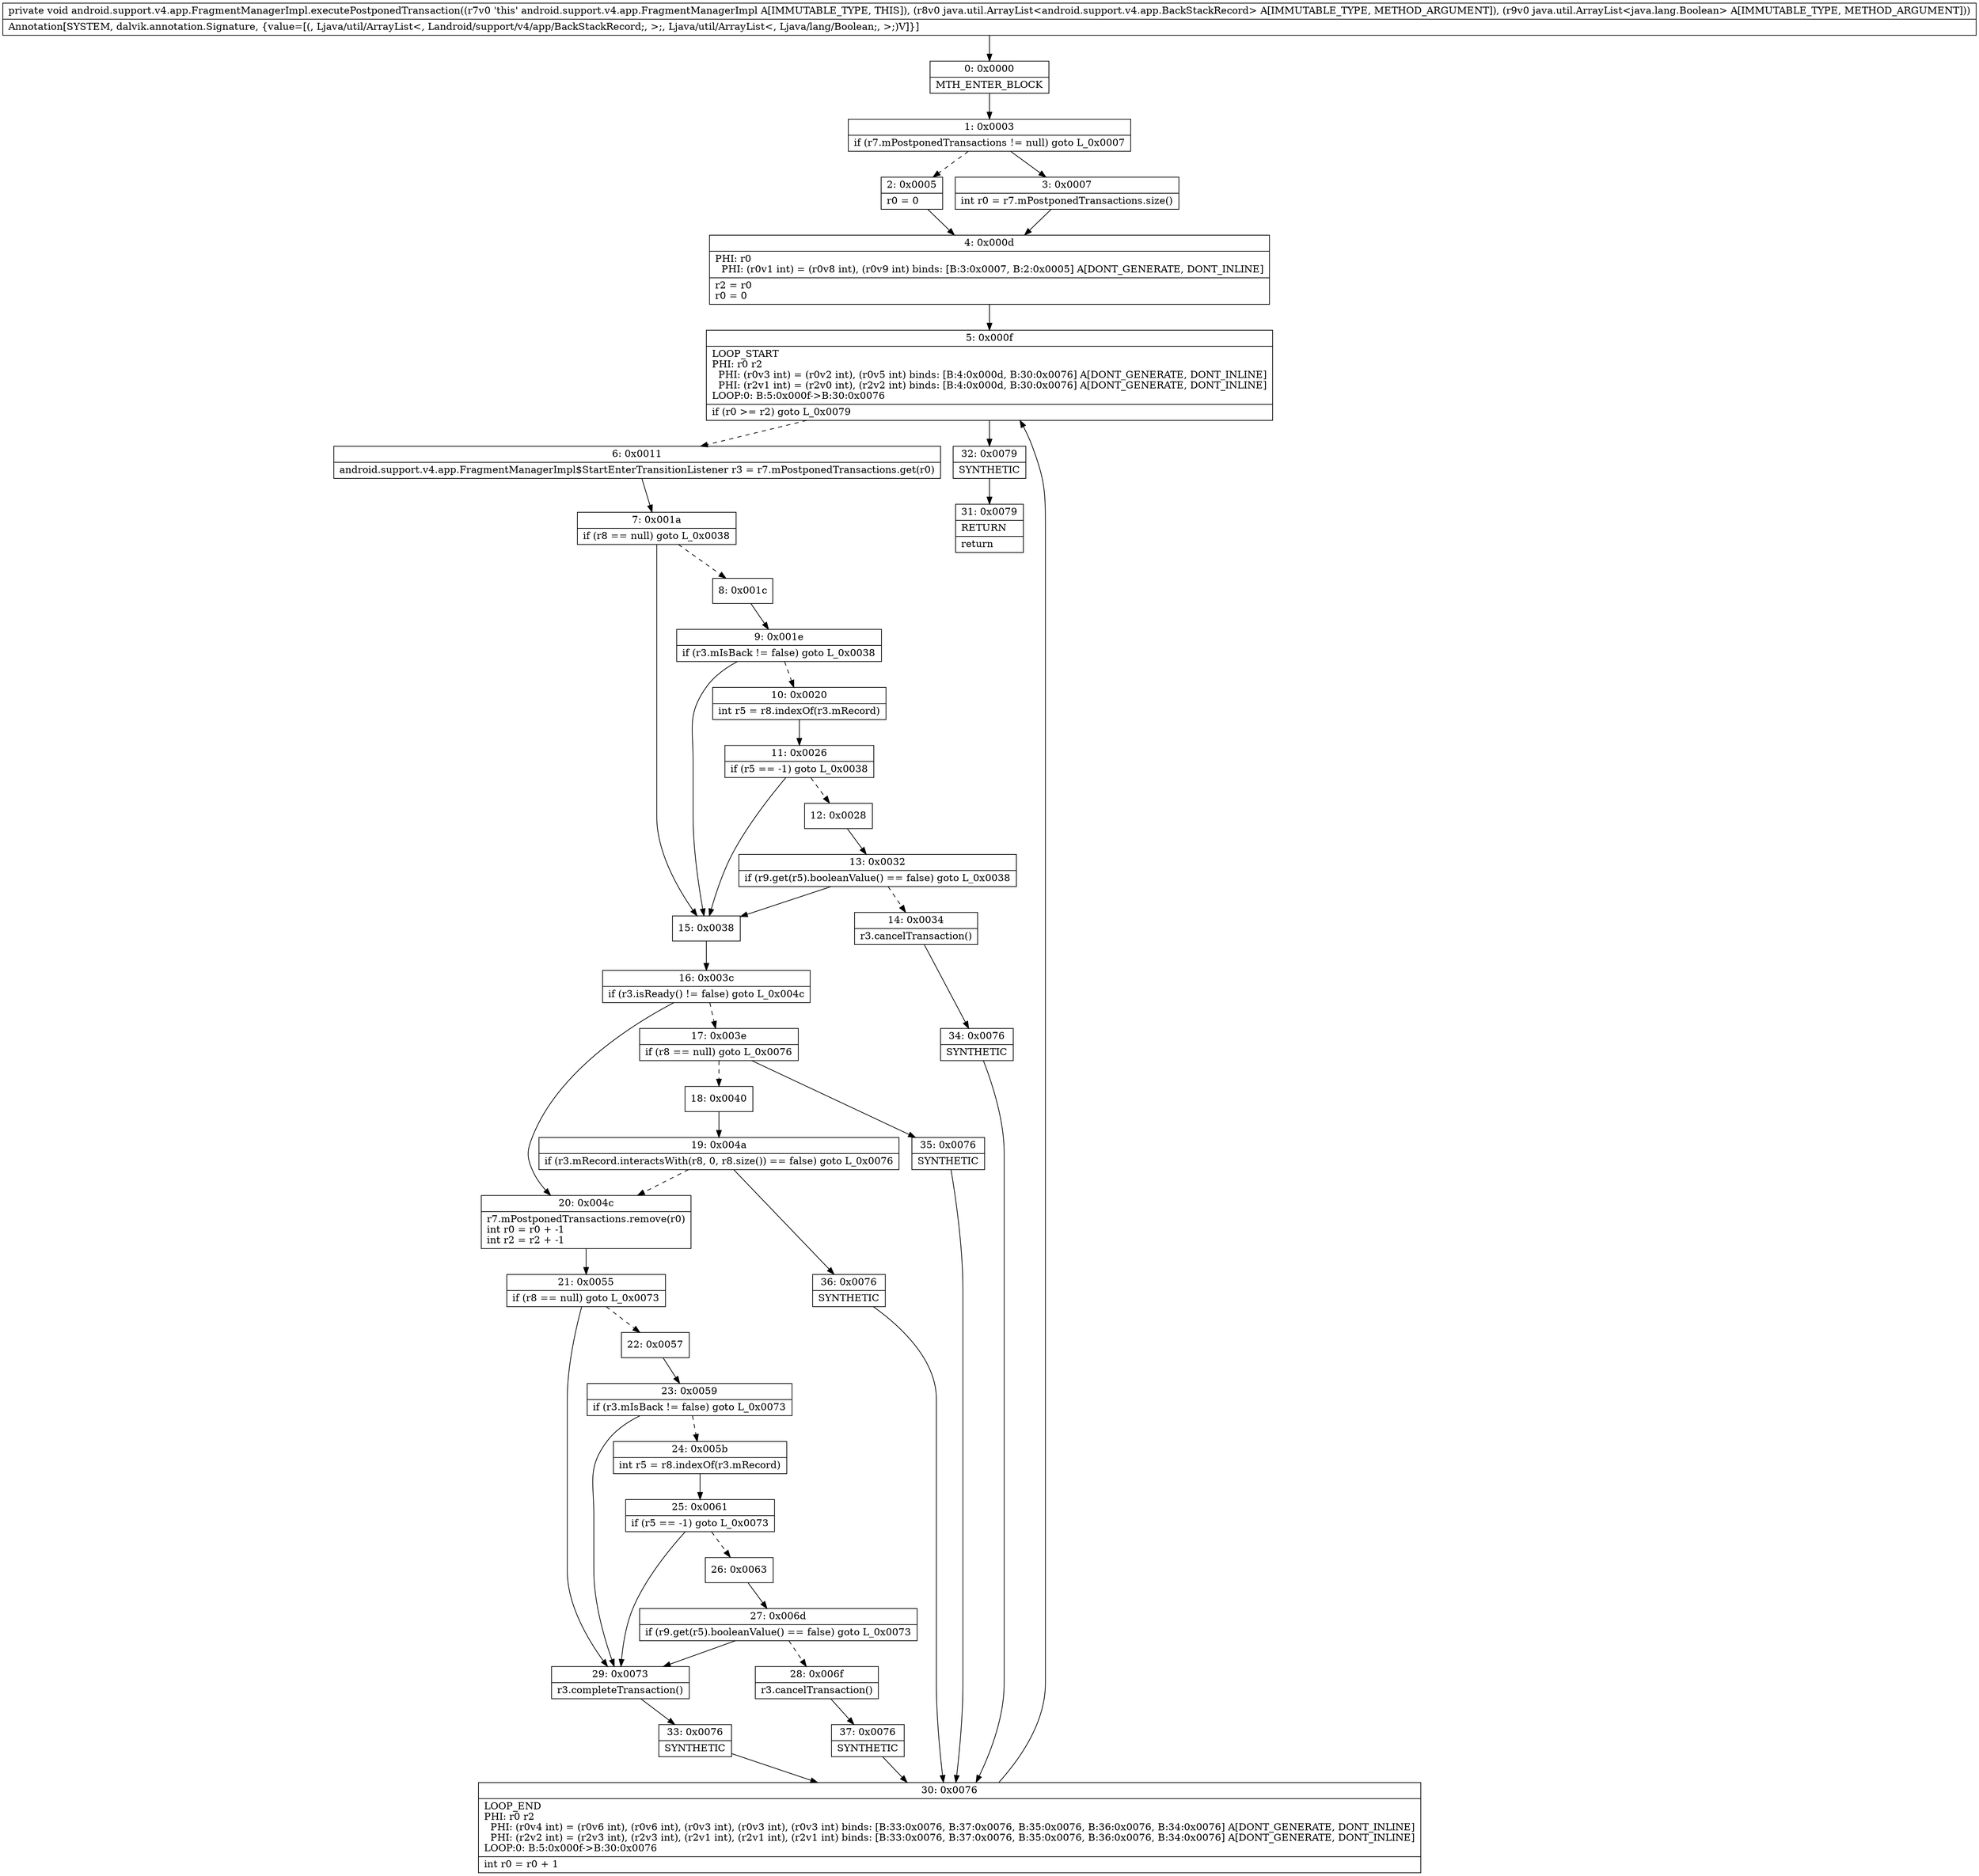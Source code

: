 digraph "CFG forandroid.support.v4.app.FragmentManagerImpl.executePostponedTransaction(Ljava\/util\/ArrayList;Ljava\/util\/ArrayList;)V" {
Node_0 [shape=record,label="{0\:\ 0x0000|MTH_ENTER_BLOCK\l}"];
Node_1 [shape=record,label="{1\:\ 0x0003|if (r7.mPostponedTransactions != null) goto L_0x0007\l}"];
Node_2 [shape=record,label="{2\:\ 0x0005|r0 = 0\l}"];
Node_3 [shape=record,label="{3\:\ 0x0007|int r0 = r7.mPostponedTransactions.size()\l}"];
Node_4 [shape=record,label="{4\:\ 0x000d|PHI: r0 \l  PHI: (r0v1 int) = (r0v8 int), (r0v9 int) binds: [B:3:0x0007, B:2:0x0005] A[DONT_GENERATE, DONT_INLINE]\l|r2 = r0\lr0 = 0\l}"];
Node_5 [shape=record,label="{5\:\ 0x000f|LOOP_START\lPHI: r0 r2 \l  PHI: (r0v3 int) = (r0v2 int), (r0v5 int) binds: [B:4:0x000d, B:30:0x0076] A[DONT_GENERATE, DONT_INLINE]\l  PHI: (r2v1 int) = (r2v0 int), (r2v2 int) binds: [B:4:0x000d, B:30:0x0076] A[DONT_GENERATE, DONT_INLINE]\lLOOP:0: B:5:0x000f\-\>B:30:0x0076\l|if (r0 \>= r2) goto L_0x0079\l}"];
Node_6 [shape=record,label="{6\:\ 0x0011|android.support.v4.app.FragmentManagerImpl$StartEnterTransitionListener r3 = r7.mPostponedTransactions.get(r0)\l}"];
Node_7 [shape=record,label="{7\:\ 0x001a|if (r8 == null) goto L_0x0038\l}"];
Node_8 [shape=record,label="{8\:\ 0x001c}"];
Node_9 [shape=record,label="{9\:\ 0x001e|if (r3.mIsBack != false) goto L_0x0038\l}"];
Node_10 [shape=record,label="{10\:\ 0x0020|int r5 = r8.indexOf(r3.mRecord)\l}"];
Node_11 [shape=record,label="{11\:\ 0x0026|if (r5 == \-1) goto L_0x0038\l}"];
Node_12 [shape=record,label="{12\:\ 0x0028}"];
Node_13 [shape=record,label="{13\:\ 0x0032|if (r9.get(r5).booleanValue() == false) goto L_0x0038\l}"];
Node_14 [shape=record,label="{14\:\ 0x0034|r3.cancelTransaction()\l}"];
Node_15 [shape=record,label="{15\:\ 0x0038}"];
Node_16 [shape=record,label="{16\:\ 0x003c|if (r3.isReady() != false) goto L_0x004c\l}"];
Node_17 [shape=record,label="{17\:\ 0x003e|if (r8 == null) goto L_0x0076\l}"];
Node_18 [shape=record,label="{18\:\ 0x0040}"];
Node_19 [shape=record,label="{19\:\ 0x004a|if (r3.mRecord.interactsWith(r8, 0, r8.size()) == false) goto L_0x0076\l}"];
Node_20 [shape=record,label="{20\:\ 0x004c|r7.mPostponedTransactions.remove(r0)\lint r0 = r0 + \-1\lint r2 = r2 + \-1\l}"];
Node_21 [shape=record,label="{21\:\ 0x0055|if (r8 == null) goto L_0x0073\l}"];
Node_22 [shape=record,label="{22\:\ 0x0057}"];
Node_23 [shape=record,label="{23\:\ 0x0059|if (r3.mIsBack != false) goto L_0x0073\l}"];
Node_24 [shape=record,label="{24\:\ 0x005b|int r5 = r8.indexOf(r3.mRecord)\l}"];
Node_25 [shape=record,label="{25\:\ 0x0061|if (r5 == \-1) goto L_0x0073\l}"];
Node_26 [shape=record,label="{26\:\ 0x0063}"];
Node_27 [shape=record,label="{27\:\ 0x006d|if (r9.get(r5).booleanValue() == false) goto L_0x0073\l}"];
Node_28 [shape=record,label="{28\:\ 0x006f|r3.cancelTransaction()\l}"];
Node_29 [shape=record,label="{29\:\ 0x0073|r3.completeTransaction()\l}"];
Node_30 [shape=record,label="{30\:\ 0x0076|LOOP_END\lPHI: r0 r2 \l  PHI: (r0v4 int) = (r0v6 int), (r0v6 int), (r0v3 int), (r0v3 int), (r0v3 int) binds: [B:33:0x0076, B:37:0x0076, B:35:0x0076, B:36:0x0076, B:34:0x0076] A[DONT_GENERATE, DONT_INLINE]\l  PHI: (r2v2 int) = (r2v3 int), (r2v3 int), (r2v1 int), (r2v1 int), (r2v1 int) binds: [B:33:0x0076, B:37:0x0076, B:35:0x0076, B:36:0x0076, B:34:0x0076] A[DONT_GENERATE, DONT_INLINE]\lLOOP:0: B:5:0x000f\-\>B:30:0x0076\l|int r0 = r0 + 1\l}"];
Node_31 [shape=record,label="{31\:\ 0x0079|RETURN\l|return\l}"];
Node_32 [shape=record,label="{32\:\ 0x0079|SYNTHETIC\l}"];
Node_33 [shape=record,label="{33\:\ 0x0076|SYNTHETIC\l}"];
Node_34 [shape=record,label="{34\:\ 0x0076|SYNTHETIC\l}"];
Node_35 [shape=record,label="{35\:\ 0x0076|SYNTHETIC\l}"];
Node_36 [shape=record,label="{36\:\ 0x0076|SYNTHETIC\l}"];
Node_37 [shape=record,label="{37\:\ 0x0076|SYNTHETIC\l}"];
MethodNode[shape=record,label="{private void android.support.v4.app.FragmentManagerImpl.executePostponedTransaction((r7v0 'this' android.support.v4.app.FragmentManagerImpl A[IMMUTABLE_TYPE, THIS]), (r8v0 java.util.ArrayList\<android.support.v4.app.BackStackRecord\> A[IMMUTABLE_TYPE, METHOD_ARGUMENT]), (r9v0 java.util.ArrayList\<java.lang.Boolean\> A[IMMUTABLE_TYPE, METHOD_ARGUMENT]))  | Annotation[SYSTEM, dalvik.annotation.Signature, \{value=[(, Ljava\/util\/ArrayList\<, Landroid\/support\/v4\/app\/BackStackRecord;, \>;, Ljava\/util\/ArrayList\<, Ljava\/lang\/Boolean;, \>;)V]\}]\l}"];
MethodNode -> Node_0;
Node_0 -> Node_1;
Node_1 -> Node_2[style=dashed];
Node_1 -> Node_3;
Node_2 -> Node_4;
Node_3 -> Node_4;
Node_4 -> Node_5;
Node_5 -> Node_6[style=dashed];
Node_5 -> Node_32;
Node_6 -> Node_7;
Node_7 -> Node_8[style=dashed];
Node_7 -> Node_15;
Node_8 -> Node_9;
Node_9 -> Node_10[style=dashed];
Node_9 -> Node_15;
Node_10 -> Node_11;
Node_11 -> Node_12[style=dashed];
Node_11 -> Node_15;
Node_12 -> Node_13;
Node_13 -> Node_14[style=dashed];
Node_13 -> Node_15;
Node_14 -> Node_34;
Node_15 -> Node_16;
Node_16 -> Node_17[style=dashed];
Node_16 -> Node_20;
Node_17 -> Node_18[style=dashed];
Node_17 -> Node_35;
Node_18 -> Node_19;
Node_19 -> Node_20[style=dashed];
Node_19 -> Node_36;
Node_20 -> Node_21;
Node_21 -> Node_22[style=dashed];
Node_21 -> Node_29;
Node_22 -> Node_23;
Node_23 -> Node_24[style=dashed];
Node_23 -> Node_29;
Node_24 -> Node_25;
Node_25 -> Node_26[style=dashed];
Node_25 -> Node_29;
Node_26 -> Node_27;
Node_27 -> Node_28[style=dashed];
Node_27 -> Node_29;
Node_28 -> Node_37;
Node_29 -> Node_33;
Node_30 -> Node_5;
Node_32 -> Node_31;
Node_33 -> Node_30;
Node_34 -> Node_30;
Node_35 -> Node_30;
Node_36 -> Node_30;
Node_37 -> Node_30;
}

